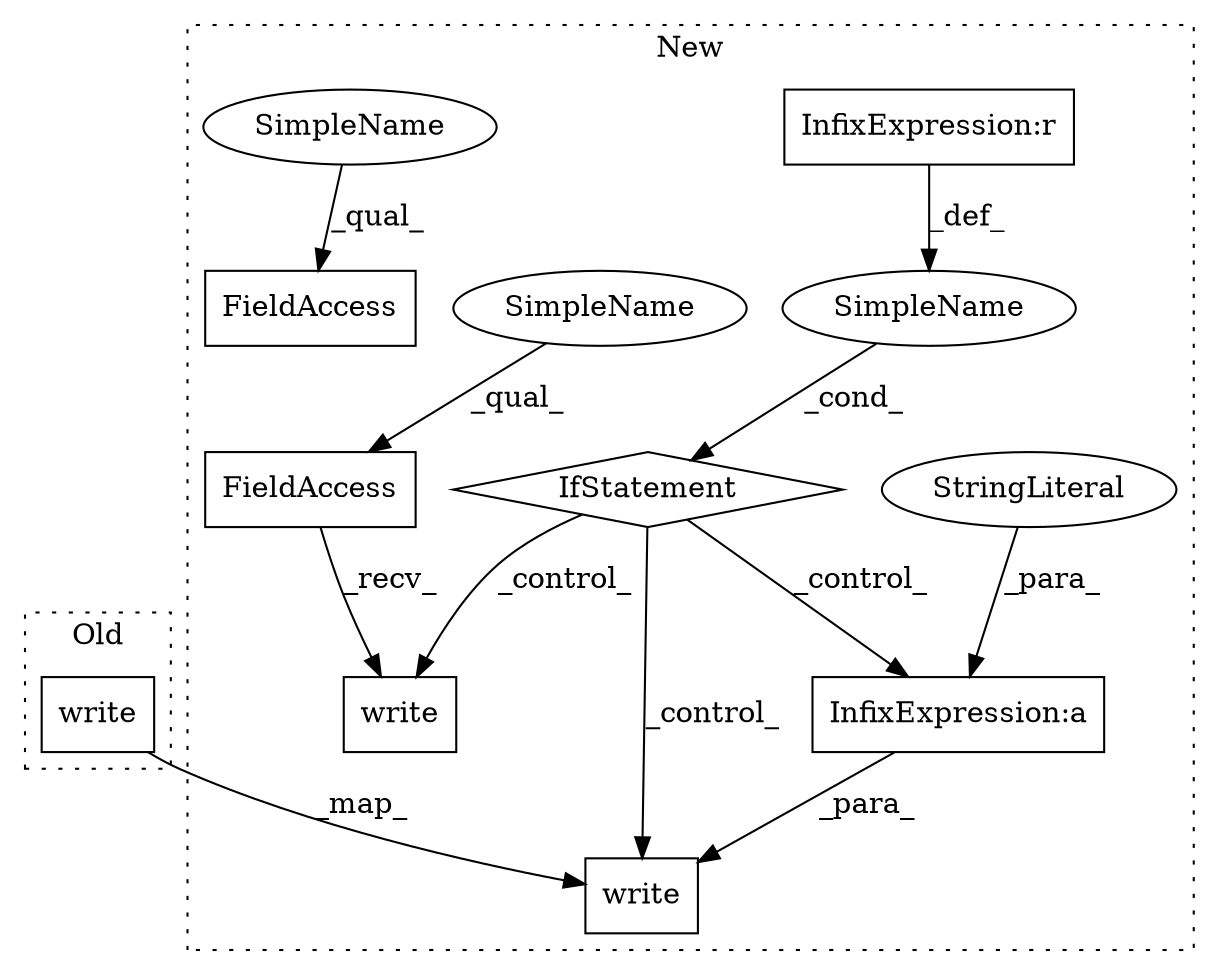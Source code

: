 digraph G {
subgraph cluster0 {
1 [label="write" a="32" s="4674,4747" l="6,2" shape="box"];
label = "Old";
style="dotted";
}
subgraph cluster1 {
2 [label="write" a="32" s="3664,3687" l="6,1" shape="box"];
3 [label="IfStatement" a="25" s="3567,3581" l="4,2" shape="diamond"];
4 [label="SimpleName" a="42" s="" l="" shape="ellipse"];
5 [label="InfixExpression:r" a="27" s="3577" l="3" shape="box"];
6 [label="write" a="32" s="3882,3957" l="6,2" shape="box"];
7 [label="FieldAccess" a="22" s="3872" l="9" shape="box"];
8 [label="FieldAccess" a="22" s="3635" l="10" shape="box"];
9 [label="InfixExpression:a" a="27" s="3680" l="3" shape="box"];
10 [label="StringLiteral" a="45" s="3683" l="4" shape="ellipse"];
11 [label="SimpleName" a="42" s="3872" l="4" shape="ellipse"];
12 [label="SimpleName" a="42" s="3635" l="4" shape="ellipse"];
label = "New";
style="dotted";
}
1 -> 2 [label="_map_"];
3 -> 2 [label="_control_"];
3 -> 9 [label="_control_"];
3 -> 6 [label="_control_"];
4 -> 3 [label="_cond_"];
5 -> 4 [label="_def_"];
7 -> 6 [label="_recv_"];
9 -> 2 [label="_para_"];
10 -> 9 [label="_para_"];
11 -> 7 [label="_qual_"];
12 -> 8 [label="_qual_"];
}